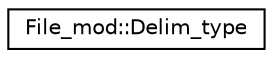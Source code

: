 digraph "Graphical Class Hierarchy"
{
 // LATEX_PDF_SIZE
  edge [fontname="Helvetica",fontsize="10",labelfontname="Helvetica",labelfontsize="10"];
  node [fontname="Helvetica",fontsize="10",shape=record];
  rankdir="LR";
  Node0 [label="File_mod::Delim_type",height=0.2,width=0.4,color="black", fillcolor="white", style="filled",URL="$structFile__mod_1_1Delim__type.html",tooltip=" "];
}
